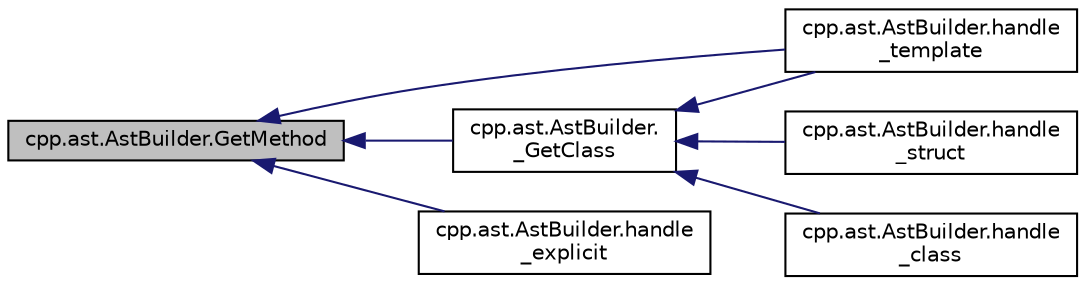 digraph "cpp.ast.AstBuilder.GetMethod"
{
  edge [fontname="Helvetica",fontsize="10",labelfontname="Helvetica",labelfontsize="10"];
  node [fontname="Helvetica",fontsize="10",shape=record];
  rankdir="LR";
  Node278 [label="cpp.ast.AstBuilder.GetMethod",height=0.2,width=0.4,color="black", fillcolor="grey75", style="filled", fontcolor="black"];
  Node278 -> Node279 [dir="back",color="midnightblue",fontsize="10",style="solid",fontname="Helvetica"];
  Node279 [label="cpp.ast.AstBuilder.handle\l_template",height=0.2,width=0.4,color="black", fillcolor="white", style="filled",URL="$d9/dc3/classcpp_1_1ast_1_1_ast_builder.html#a0f4d74520697ec05eb6b549daada5a5d"];
  Node278 -> Node280 [dir="back",color="midnightblue",fontsize="10",style="solid",fontname="Helvetica"];
  Node280 [label="cpp.ast.AstBuilder.\l_GetClass",height=0.2,width=0.4,color="black", fillcolor="white", style="filled",URL="$d9/dc3/classcpp_1_1ast_1_1_ast_builder.html#af5670e1181b5af00bce0acc0dd9d0da7"];
  Node280 -> Node281 [dir="back",color="midnightblue",fontsize="10",style="solid",fontname="Helvetica"];
  Node281 [label="cpp.ast.AstBuilder.handle\l_struct",height=0.2,width=0.4,color="black", fillcolor="white", style="filled",URL="$d9/dc3/classcpp_1_1ast_1_1_ast_builder.html#aadfad5b8d50962c04504e806dc0f5b6c"];
  Node280 -> Node279 [dir="back",color="midnightblue",fontsize="10",style="solid",fontname="Helvetica"];
  Node280 -> Node282 [dir="back",color="midnightblue",fontsize="10",style="solid",fontname="Helvetica"];
  Node282 [label="cpp.ast.AstBuilder.handle\l_class",height=0.2,width=0.4,color="black", fillcolor="white", style="filled",URL="$d9/dc3/classcpp_1_1ast_1_1_ast_builder.html#a93bd39632593bec36972355b7e1893e0"];
  Node278 -> Node283 [dir="back",color="midnightblue",fontsize="10",style="solid",fontname="Helvetica"];
  Node283 [label="cpp.ast.AstBuilder.handle\l_explicit",height=0.2,width=0.4,color="black", fillcolor="white", style="filled",URL="$d9/dc3/classcpp_1_1ast_1_1_ast_builder.html#a568860050542b53d3df9cf479f2a5e1c"];
}
